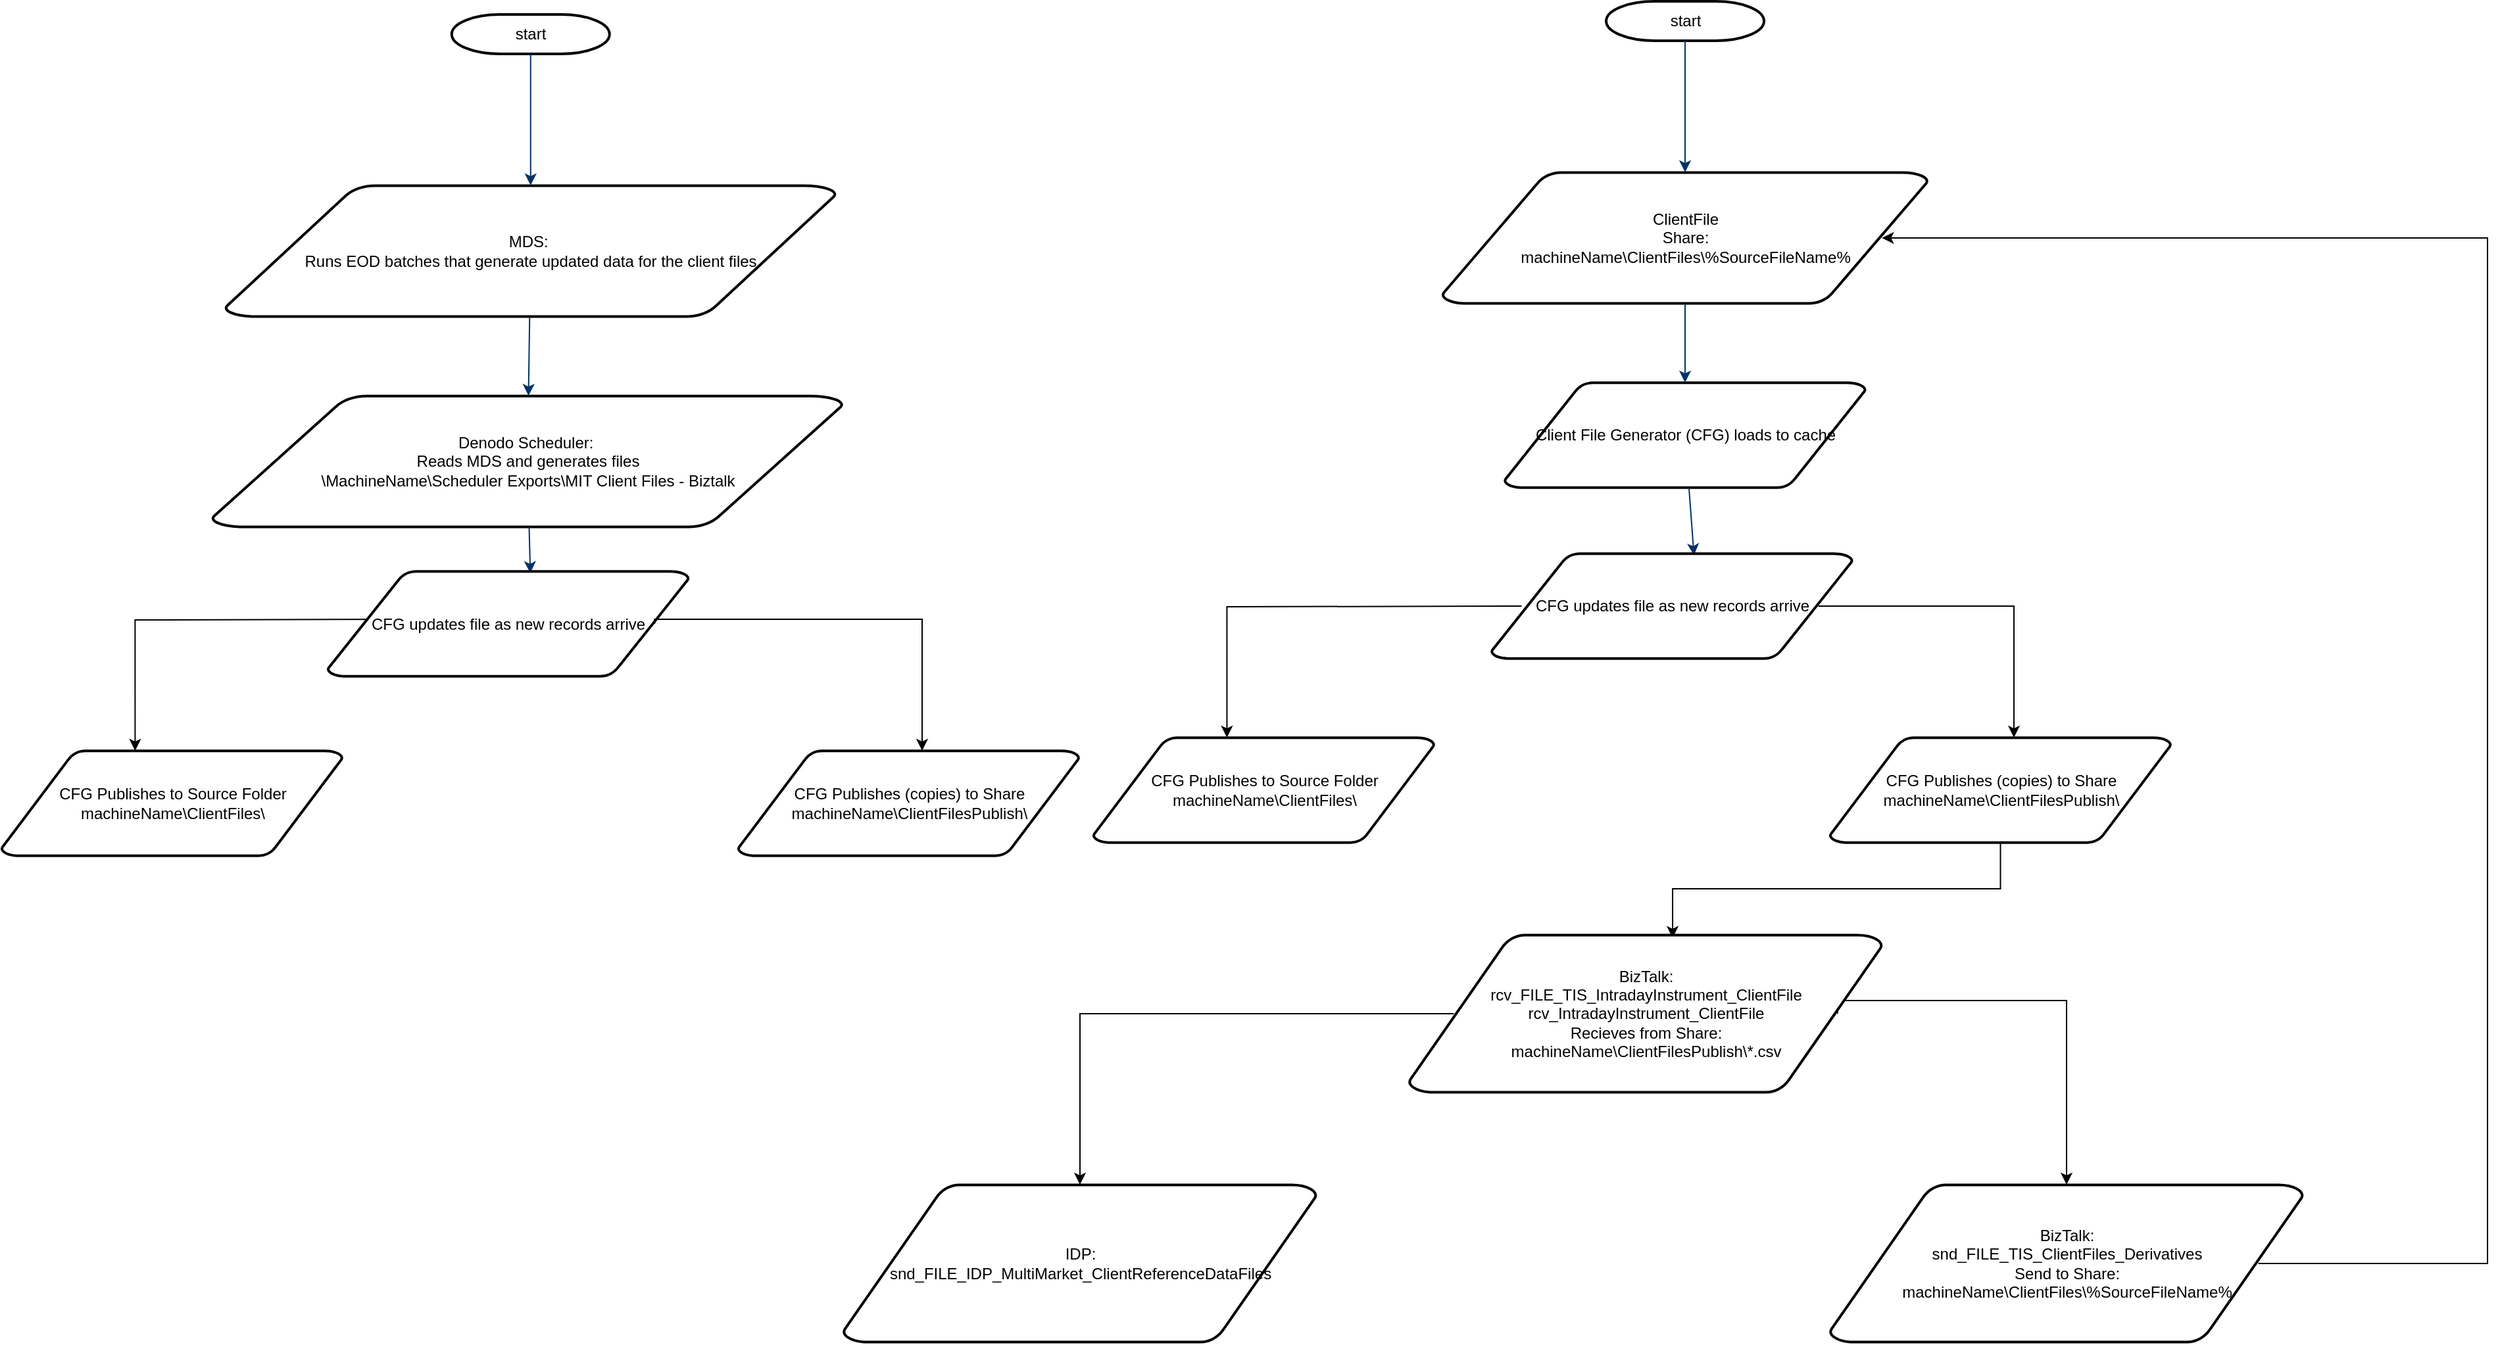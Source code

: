 <mxfile version="23.1.5" type="github">
  <diagram id="6a731a19-8d31-9384-78a2-239565b7b9f0" name="Page-1">
    <mxGraphModel dx="3012" dy="1641" grid="1" gridSize="10" guides="1" tooltips="1" connect="1" arrows="1" fold="1" page="1" pageScale="1" pageWidth="1169" pageHeight="827" background="none" math="0" shadow="0">
      <root>
        <mxCell id="0" />
        <mxCell id="1" parent="0" />
        <mxCell id="2" value="start" style="shape=mxgraph.flowchart.terminator;strokeWidth=2;gradientColor=none;gradientDirection=north;fontStyle=0;html=1;" parent="1" vertex="1">
          <mxGeometry x="250.01" y="-20" width="120" height="30" as="geometry" />
        </mxCell>
        <mxCell id="3" value="ClientFile&lt;br&gt;Share:&lt;br style=&quot;border-color: var(--border-color);&quot;&gt;machineName\\ClientFiles\%SourceFileName%" style="shape=mxgraph.flowchart.data;strokeWidth=2;gradientColor=none;gradientDirection=north;fontStyle=0;html=1;" parent="1" vertex="1">
          <mxGeometry x="125.26" y="110" width="369.5" height="100" as="geometry" />
        </mxCell>
        <mxCell id="UXoPM91XF1K50CHm7Cyn-50" value="" style="edgeStyle=orthogonalEdgeStyle;rounded=0;orthogonalLoop=1;jettySize=auto;html=1;entryX=0.557;entryY=0.02;entryDx=0;entryDy=0;entryPerimeter=0;" edge="1" parent="1" source="4" target="13">
          <mxGeometry relative="1" as="geometry">
            <mxPoint x="549.846" y="710" as="targetPoint" />
          </mxGeometry>
        </mxCell>
        <mxCell id="4" value="CFG Publishes (copies) to Share&lt;br&gt;machineName\ClientFilesPublish\" style="shape=mxgraph.flowchart.data;strokeWidth=2;gradientColor=none;gradientDirection=north;fontStyle=0;html=1;" parent="1" vertex="1">
          <mxGeometry x="420" y="540" width="259.5" height="80" as="geometry" />
        </mxCell>
        <mxCell id="5" value="Client File Generator (CFG) loads to cache" style="shape=mxgraph.flowchart.data;strokeWidth=2;gradientColor=none;gradientDirection=north;fontStyle=0;html=1;" parent="1" vertex="1">
          <mxGeometry x="172.63" y="270" width="274.75" height="80" as="geometry" />
        </mxCell>
        <mxCell id="7" style="fontStyle=1;strokeColor=#003366;strokeWidth=1;html=1;" parent="1" source="2" target="3" edge="1">
          <mxGeometry relative="1" as="geometry" />
        </mxCell>
        <mxCell id="8" style="fontStyle=1;strokeColor=#003366;strokeWidth=1;html=1;" parent="1" source="3" target="5" edge="1">
          <mxGeometry relative="1" as="geometry" />
        </mxCell>
        <mxCell id="9" style="entryX=0.561;entryY=0.017;entryPerimeter=0;fontStyle=1;strokeColor=#003366;strokeWidth=1;html=1;entryDx=0;entryDy=0;" parent="1" source="5" target="_zM-YDJ3qmBeB4hZ0uHO-55" edge="1">
          <mxGeometry relative="1" as="geometry">
            <mxPoint x="320" y="390" as="targetPoint" />
          </mxGeometry>
        </mxCell>
        <mxCell id="_zM-YDJ3qmBeB4hZ0uHO-58" value="" style="edgeStyle=orthogonalEdgeStyle;rounded=0;orthogonalLoop=1;jettySize=auto;html=1;entryX=0.5;entryY=0;entryDx=0;entryDy=0;entryPerimeter=0;exitX=0.905;exitY=0.5;exitDx=0;exitDy=0;exitPerimeter=0;" parent="1" source="13" target="_zM-YDJ3qmBeB4hZ0uHO-59" edge="1">
          <mxGeometry relative="1" as="geometry">
            <mxPoint x="260" y="870" as="targetPoint" />
            <Array as="points">
              <mxPoint x="600" y="740" />
            </Array>
          </mxGeometry>
        </mxCell>
        <mxCell id="13" value="BizTalk:&lt;br&gt;rcv_FILE_TIS_IntradayInstrument_ClientFile&lt;br&gt;rcv_IntradayInstrument_ClientFile&lt;br&gt;Recieves from Share:&lt;br&gt;machineName\\ClientFilesPublish\*.csv" style="shape=mxgraph.flowchart.data;strokeWidth=2;gradientColor=none;gradientDirection=north;fontStyle=0;html=1;" parent="1" vertex="1">
          <mxGeometry x="100" y="690" width="360" height="120" as="geometry" />
        </mxCell>
        <mxCell id="_zM-YDJ3qmBeB4hZ0uHO-56" value="" style="edgeStyle=orthogonalEdgeStyle;rounded=0;orthogonalLoop=1;jettySize=auto;html=1;exitX=0.095;exitY=0.5;exitDx=0;exitDy=0;exitPerimeter=0;entryX=0.392;entryY=0;entryDx=0;entryDy=0;entryPerimeter=0;" parent="1" target="UXoPM91XF1K50CHm7Cyn-44" edge="1">
          <mxGeometry relative="1" as="geometry">
            <mxPoint x="185.731" y="440" as="sourcePoint" />
            <mxPoint x="-38.162" y="536.0" as="targetPoint" />
          </mxGeometry>
        </mxCell>
        <mxCell id="_zM-YDJ3qmBeB4hZ0uHO-55" value="CFG updates file as new records arrive" style="shape=mxgraph.flowchart.data;strokeWidth=2;gradientColor=none;gradientDirection=north;fontStyle=0;html=1;" parent="1" vertex="1">
          <mxGeometry x="162.63" y="400" width="274.75" height="80" as="geometry" />
        </mxCell>
        <mxCell id="_zM-YDJ3qmBeB4hZ0uHO-65" value="" style="edgeStyle=orthogonalEdgeStyle;rounded=0;orthogonalLoop=1;jettySize=auto;html=1;exitX=0.095;exitY=0.5;exitDx=0;exitDy=0;exitPerimeter=0;" parent="1" source="13" target="_zM-YDJ3qmBeB4hZ0uHO-64" edge="1">
          <mxGeometry relative="1" as="geometry" />
        </mxCell>
        <mxCell id="UXoPM91XF1K50CHm7Cyn-53" value="" style="edgeStyle=orthogonalEdgeStyle;rounded=0;orthogonalLoop=1;jettySize=auto;html=1;entryX=0.905;entryY=0.5;entryDx=0;entryDy=0;entryPerimeter=0;exitX=0.905;exitY=0.5;exitDx=0;exitDy=0;exitPerimeter=0;" edge="1" parent="1" source="_zM-YDJ3qmBeB4hZ0uHO-59" target="3">
          <mxGeometry relative="1" as="geometry">
            <mxPoint x="920" y="160" as="targetPoint" />
            <Array as="points">
              <mxPoint x="920" y="940" />
              <mxPoint x="920" y="160" />
            </Array>
          </mxGeometry>
        </mxCell>
        <mxCell id="_zM-YDJ3qmBeB4hZ0uHO-59" value="BizTalk:&lt;br&gt;snd_FILE_TIS_ClientFiles_Derivatives&lt;br&gt;Send to Share:&lt;br&gt;machineName\\ClientFiles\%SourceFileName%" style="shape=mxgraph.flowchart.data;strokeWidth=2;gradientColor=none;gradientDirection=north;fontStyle=0;html=1;" parent="1" vertex="1">
          <mxGeometry x="420" y="880" width="360" height="120" as="geometry" />
        </mxCell>
        <mxCell id="_zM-YDJ3qmBeB4hZ0uHO-64" value="IDP:&lt;br&gt;snd_FILE_IDP_MultiMarket_ClientReferenceDataFiles" style="shape=mxgraph.flowchart.data;strokeWidth=2;gradientColor=none;gradientDirection=north;fontStyle=0;html=1;" parent="1" vertex="1">
          <mxGeometry x="-330" y="880" width="360" height="120" as="geometry" />
        </mxCell>
        <mxCell id="UXoPM91XF1K50CHm7Cyn-45" value="" style="edgeStyle=orthogonalEdgeStyle;rounded=0;orthogonalLoop=1;jettySize=auto;html=1;exitX=0.905;exitY=0.5;exitDx=0;exitDy=0;exitPerimeter=0;" edge="1" parent="1" source="_zM-YDJ3qmBeB4hZ0uHO-55">
          <mxGeometry relative="1" as="geometry">
            <mxPoint x="560" y="540" as="targetPoint" />
            <Array as="points">
              <mxPoint x="560" y="440" />
              <mxPoint x="560" y="540" />
            </Array>
          </mxGeometry>
        </mxCell>
        <mxCell id="UXoPM91XF1K50CHm7Cyn-44" value="CFG Publishes to Source Folder&lt;br&gt;machineName\ClientFiles\" style="shape=mxgraph.flowchart.data;strokeWidth=2;gradientColor=none;gradientDirection=north;fontStyle=0;html=1;" vertex="1" parent="1">
          <mxGeometry x="-140" y="540" width="259.5" height="80" as="geometry" />
        </mxCell>
        <mxCell id="UXoPM91XF1K50CHm7Cyn-54" value="start" style="shape=mxgraph.flowchart.terminator;strokeWidth=2;gradientColor=none;gradientDirection=north;fontStyle=0;html=1;" vertex="1" parent="1">
          <mxGeometry x="-627.62" y="-10" width="120" height="30" as="geometry" />
        </mxCell>
        <mxCell id="UXoPM91XF1K50CHm7Cyn-55" value="MDS:&amp;nbsp;&lt;div&gt;Runs EOD batches that generate updated data for the client files&lt;/div&gt;" style="shape=mxgraph.flowchart.data;strokeWidth=2;gradientColor=none;gradientDirection=north;fontStyle=0;html=1;" vertex="1" parent="1">
          <mxGeometry x="-800" y="120" width="464.76" height="100" as="geometry" />
        </mxCell>
        <mxCell id="UXoPM91XF1K50CHm7Cyn-57" value="CFG Publishes (copies) to Share&lt;br&gt;machineName\ClientFilesPublish\" style="shape=mxgraph.flowchart.data;strokeWidth=2;gradientColor=none;gradientDirection=north;fontStyle=0;html=1;" vertex="1" parent="1">
          <mxGeometry x="-410" y="550" width="259.5" height="80" as="geometry" />
        </mxCell>
        <mxCell id="UXoPM91XF1K50CHm7Cyn-58" value="Denodo Scheduler:&amp;nbsp;&lt;br&gt;Reads MDS and generates files&lt;br&gt;\\MachineName\Scheduler Exports\MIT Client Files - Biztalk" style="shape=mxgraph.flowchart.data;strokeWidth=2;gradientColor=none;gradientDirection=north;fontStyle=0;html=1;" vertex="1" parent="1">
          <mxGeometry x="-810" y="280" width="480" height="100" as="geometry" />
        </mxCell>
        <mxCell id="UXoPM91XF1K50CHm7Cyn-59" style="fontStyle=1;strokeColor=#003366;strokeWidth=1;html=1;" edge="1" parent="1" source="UXoPM91XF1K50CHm7Cyn-54" target="UXoPM91XF1K50CHm7Cyn-55">
          <mxGeometry relative="1" as="geometry" />
        </mxCell>
        <mxCell id="UXoPM91XF1K50CHm7Cyn-60" style="fontStyle=1;strokeColor=#003366;strokeWidth=1;html=1;" edge="1" parent="1" source="UXoPM91XF1K50CHm7Cyn-55" target="UXoPM91XF1K50CHm7Cyn-58">
          <mxGeometry relative="1" as="geometry" />
        </mxCell>
        <mxCell id="UXoPM91XF1K50CHm7Cyn-61" style="entryX=0.561;entryY=0.017;entryPerimeter=0;fontStyle=1;strokeColor=#003366;strokeWidth=1;html=1;entryDx=0;entryDy=0;" edge="1" parent="1" source="UXoPM91XF1K50CHm7Cyn-58" target="UXoPM91XF1K50CHm7Cyn-65">
          <mxGeometry relative="1" as="geometry">
            <mxPoint x="-510" y="400" as="targetPoint" />
          </mxGeometry>
        </mxCell>
        <mxCell id="UXoPM91XF1K50CHm7Cyn-64" value="" style="edgeStyle=orthogonalEdgeStyle;rounded=0;orthogonalLoop=1;jettySize=auto;html=1;exitX=0.095;exitY=0.5;exitDx=0;exitDy=0;exitPerimeter=0;entryX=0.392;entryY=0;entryDx=0;entryDy=0;entryPerimeter=0;" edge="1" parent="1" target="UXoPM91XF1K50CHm7Cyn-71">
          <mxGeometry relative="1" as="geometry">
            <mxPoint x="-644.269" y="450" as="sourcePoint" />
            <mxPoint x="-868.162" y="546.0" as="targetPoint" />
          </mxGeometry>
        </mxCell>
        <mxCell id="UXoPM91XF1K50CHm7Cyn-65" value="CFG updates file as new records arrive" style="shape=mxgraph.flowchart.data;strokeWidth=2;gradientColor=none;gradientDirection=north;fontStyle=0;html=1;" vertex="1" parent="1">
          <mxGeometry x="-722" y="413.5" width="274.75" height="80" as="geometry" />
        </mxCell>
        <mxCell id="UXoPM91XF1K50CHm7Cyn-70" value="" style="edgeStyle=orthogonalEdgeStyle;rounded=0;orthogonalLoop=1;jettySize=auto;html=1;exitX=0.905;exitY=0.5;exitDx=0;exitDy=0;exitPerimeter=0;" edge="1" parent="1" source="UXoPM91XF1K50CHm7Cyn-65">
          <mxGeometry relative="1" as="geometry">
            <mxPoint x="-270" y="550" as="targetPoint" />
            <Array as="points">
              <mxPoint x="-270" y="450" />
              <mxPoint x="-270" y="550" />
            </Array>
          </mxGeometry>
        </mxCell>
        <mxCell id="UXoPM91XF1K50CHm7Cyn-71" value="CFG Publishes to Source Folder&lt;br&gt;machineName\ClientFiles\" style="shape=mxgraph.flowchart.data;strokeWidth=2;gradientColor=none;gradientDirection=north;fontStyle=0;html=1;" vertex="1" parent="1">
          <mxGeometry x="-970" y="550" width="259.5" height="80" as="geometry" />
        </mxCell>
      </root>
    </mxGraphModel>
  </diagram>
</mxfile>
